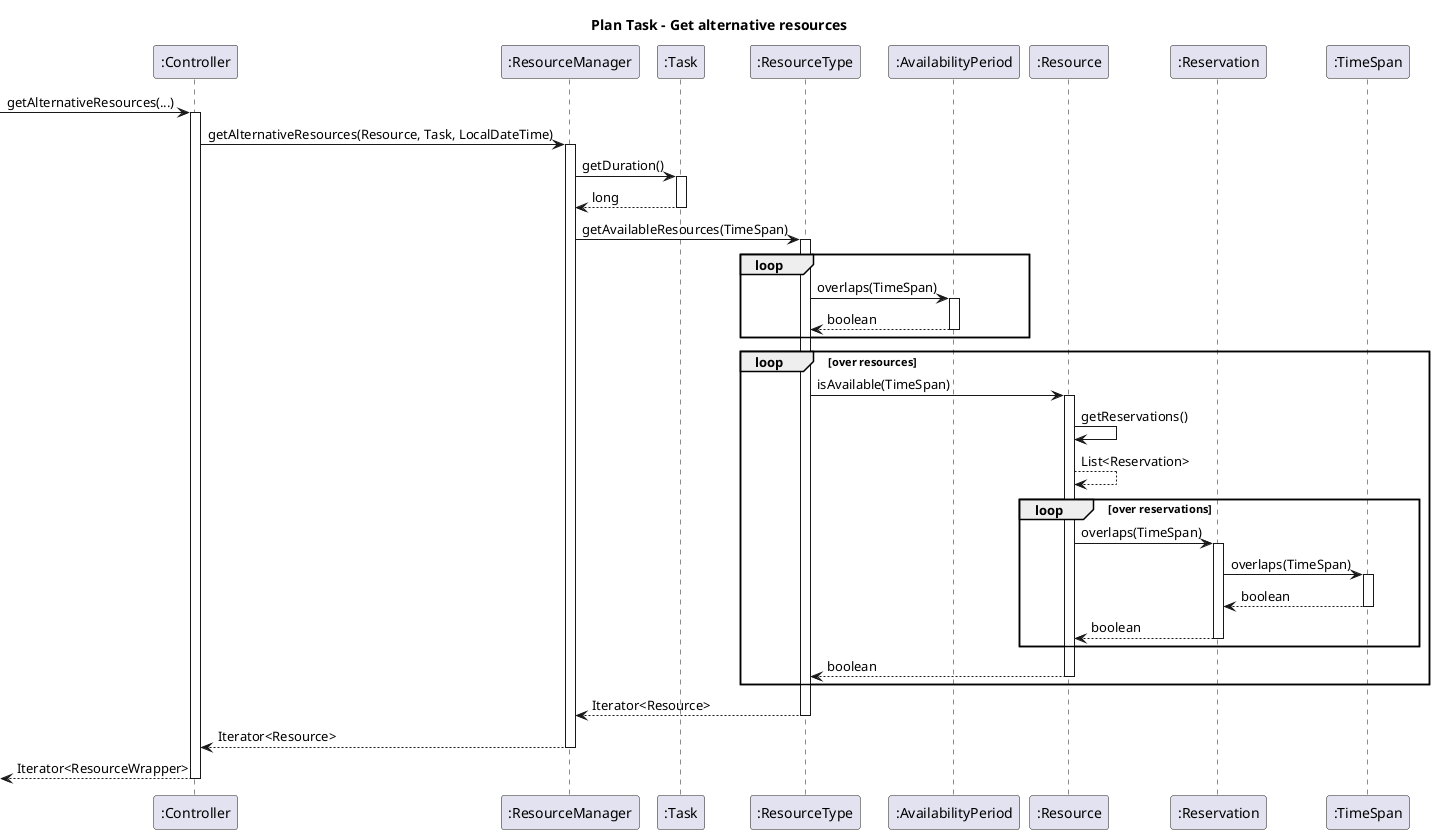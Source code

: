 @startuml

title "Plan Task - Get alternative resources"

-> ":Controller": getAlternativeResources(...)
activate ":Controller"

":Controller" -> ":ResourceManager": getAlternativeResources(Resource, Task, LocalDateTime)
activate ":ResourceManager"

":ResourceManager" -> ":Task": getDuration()
activate ":Task"
":Task" --> ":ResourceManager": long
deactivate ":Task"


":ResourceManager" -> ":ResourceType": getAvailableResources(TimeSpan)
activate ":ResourceType"

loop
    ":ResourceType" -> ":AvailabilityPeriod": overlaps(TimeSpan)
    activate ":AvailabilityPeriod"

    ":AvailabilityPeriod" --> ":ResourceType": boolean
    deactivate ":AvailabilityPeriod"
end

loop over resources

        ":ResourceType" -> ":Resource": isAvailable(TimeSpan)
        activate ":Resource"

        ":Resource" -> ":Resource": getReservations()
        ":Resource" --> ":Resource": List<Reservation>
        
        
        loop over reservations
        
            ":Resource" -> ":Reservation": overlaps(TimeSpan)
            activate ":Reservation"
            
            ":Reservation" -> ":TimeSpan": overlaps(TimeSpan)
            activate ":TimeSpan"

            ":TimeSpan" --> ":Reservation": boolean
            deactivate ":TimeSpan"
            
            ":Reservation"--> ":Resource": boolean
            deactivate ":Reservation"
        end

        ":Resource" --> ":ResourceType": boolean
        deactivate ":Resource"

end

":ResourceType" --> ":ResourceManager": Iterator<Resource>
deactivate ":ResourceType"


":ResourceManager" --> ":Controller": Iterator<Resource>
deactivate ":ResourceManager"

<-- ":Controller": Iterator<ResourceWrapper>
deactivate ":Controller"

@enduml
